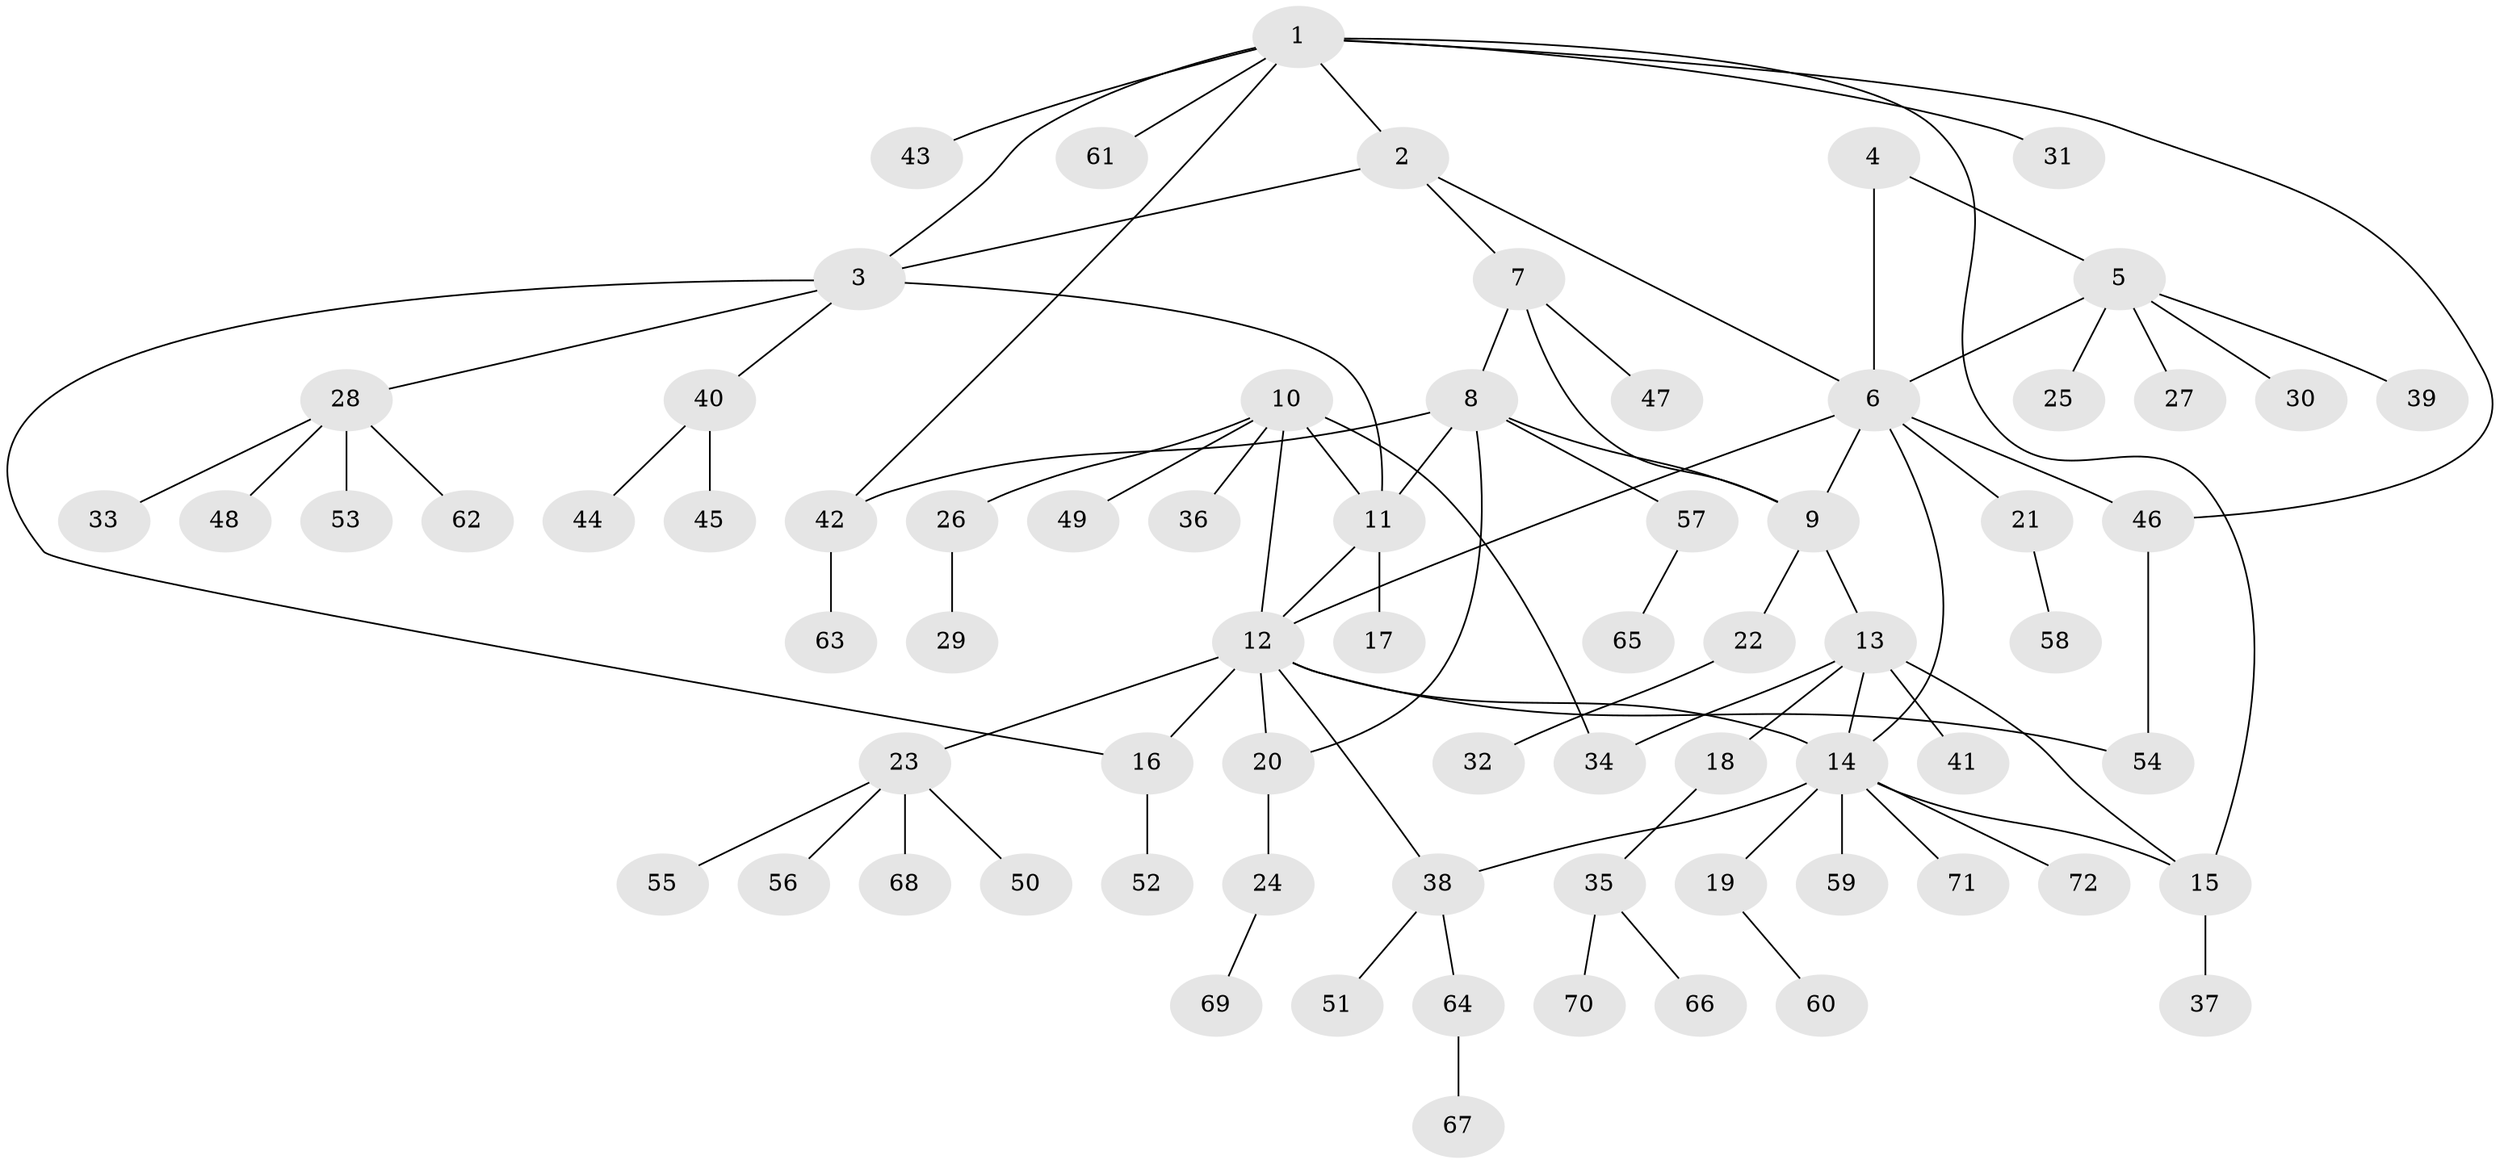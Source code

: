 // coarse degree distribution, {9: 0.02, 7: 0.06, 2: 0.14, 5: 0.02, 8: 0.04, 12: 0.02, 1: 0.58, 3: 0.08, 4: 0.04}
// Generated by graph-tools (version 1.1) at 2025/52/02/27/25 19:52:16]
// undirected, 72 vertices, 89 edges
graph export_dot {
graph [start="1"]
  node [color=gray90,style=filled];
  1;
  2;
  3;
  4;
  5;
  6;
  7;
  8;
  9;
  10;
  11;
  12;
  13;
  14;
  15;
  16;
  17;
  18;
  19;
  20;
  21;
  22;
  23;
  24;
  25;
  26;
  27;
  28;
  29;
  30;
  31;
  32;
  33;
  34;
  35;
  36;
  37;
  38;
  39;
  40;
  41;
  42;
  43;
  44;
  45;
  46;
  47;
  48;
  49;
  50;
  51;
  52;
  53;
  54;
  55;
  56;
  57;
  58;
  59;
  60;
  61;
  62;
  63;
  64;
  65;
  66;
  67;
  68;
  69;
  70;
  71;
  72;
  1 -- 2;
  1 -- 3;
  1 -- 15;
  1 -- 31;
  1 -- 42;
  1 -- 43;
  1 -- 46;
  1 -- 61;
  2 -- 3;
  2 -- 6;
  2 -- 7;
  3 -- 11;
  3 -- 16;
  3 -- 28;
  3 -- 40;
  4 -- 5;
  4 -- 6;
  5 -- 6;
  5 -- 25;
  5 -- 27;
  5 -- 30;
  5 -- 39;
  6 -- 9;
  6 -- 12;
  6 -- 14;
  6 -- 21;
  6 -- 46;
  7 -- 8;
  7 -- 9;
  7 -- 47;
  8 -- 9;
  8 -- 11;
  8 -- 20;
  8 -- 42;
  8 -- 57;
  9 -- 13;
  9 -- 22;
  10 -- 11;
  10 -- 12;
  10 -- 26;
  10 -- 34;
  10 -- 36;
  10 -- 49;
  11 -- 12;
  11 -- 17;
  12 -- 14;
  12 -- 16;
  12 -- 20;
  12 -- 23;
  12 -- 38;
  12 -- 54;
  13 -- 14;
  13 -- 15;
  13 -- 18;
  13 -- 34;
  13 -- 41;
  14 -- 15;
  14 -- 19;
  14 -- 38;
  14 -- 59;
  14 -- 71;
  14 -- 72;
  15 -- 37;
  16 -- 52;
  18 -- 35;
  19 -- 60;
  20 -- 24;
  21 -- 58;
  22 -- 32;
  23 -- 50;
  23 -- 55;
  23 -- 56;
  23 -- 68;
  24 -- 69;
  26 -- 29;
  28 -- 33;
  28 -- 48;
  28 -- 53;
  28 -- 62;
  35 -- 66;
  35 -- 70;
  38 -- 51;
  38 -- 64;
  40 -- 44;
  40 -- 45;
  42 -- 63;
  46 -- 54;
  57 -- 65;
  64 -- 67;
}
